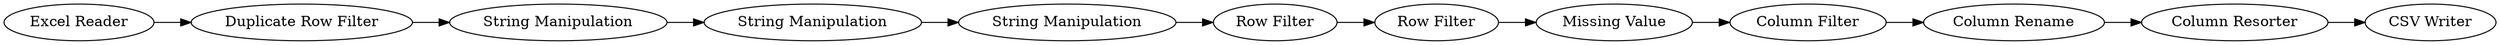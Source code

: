 digraph {
	20 -> 15
	18 -> 7
	10 -> 19
	4 -> 8
	13 -> 12
	12 -> 20
	17 -> 18
	7 -> 10
	8 -> 16
	16 -> 17
	19 -> 13
	16 [label="String Manipulation"]
	20 [label="Column Resorter"]
	13 [label="Column Filter"]
	7 [label="Row Filter"]
	4 [label="Excel Reader"]
	18 [label="String Manipulation"]
	8 [label="Duplicate Row Filter"]
	15 [label="CSV Writer"]
	12 [label="Column Rename"]
	17 [label="String Manipulation"]
	10 [label="Row Filter"]
	19 [label="Missing Value"]
	rankdir=LR
}
